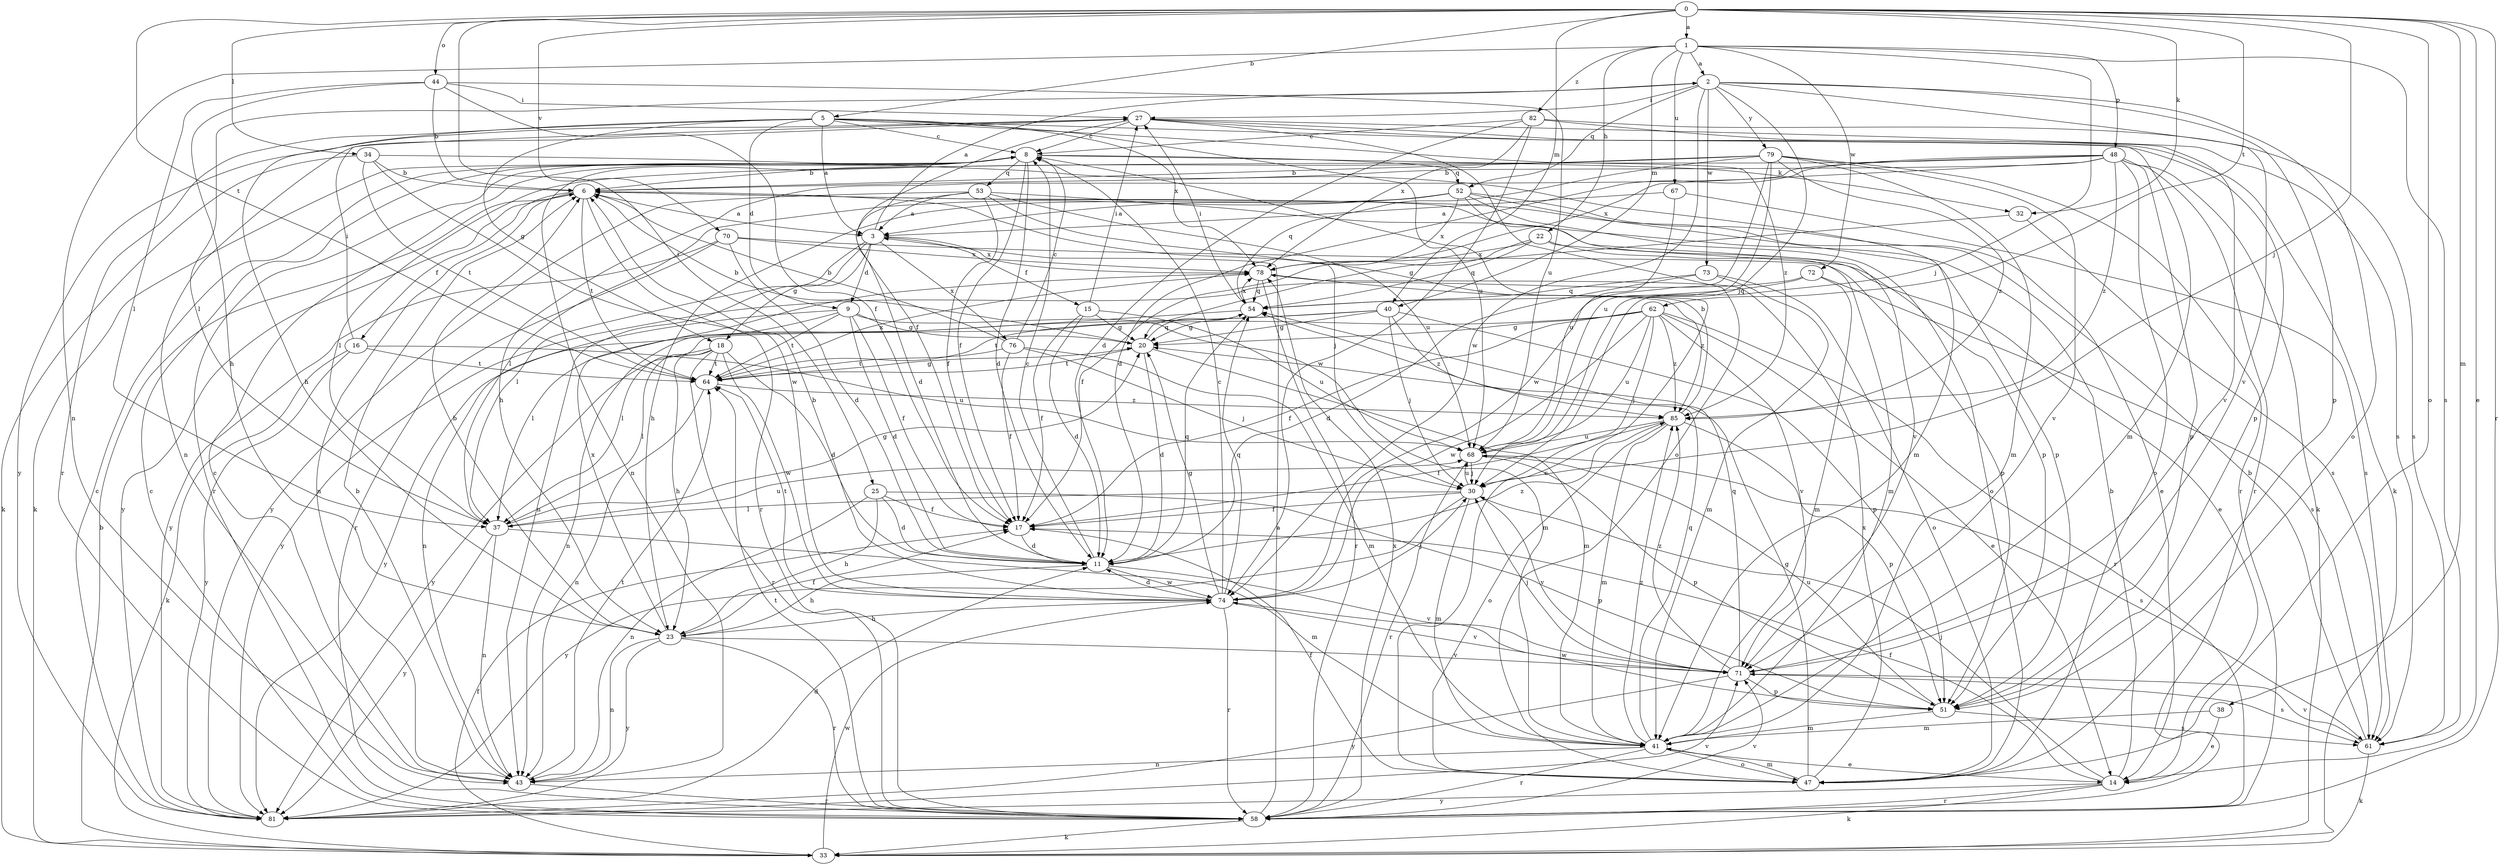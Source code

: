 strict digraph  {
0;
1;
2;
3;
5;
6;
8;
9;
11;
14;
15;
16;
17;
18;
20;
22;
23;
25;
27;
30;
32;
33;
34;
37;
38;
40;
41;
43;
44;
47;
48;
51;
52;
53;
54;
58;
61;
62;
64;
67;
68;
70;
71;
72;
73;
74;
76;
78;
79;
81;
82;
85;
0 -> 1  [label=a];
0 -> 5  [label=b];
0 -> 14  [label=e];
0 -> 25  [label=i];
0 -> 30  [label=j];
0 -> 32  [label=k];
0 -> 34  [label=l];
0 -> 38  [label=m];
0 -> 40  [label=m];
0 -> 44  [label=o];
0 -> 47  [label=o];
0 -> 58  [label=r];
0 -> 62  [label=t];
0 -> 64  [label=t];
0 -> 70  [label=v];
1 -> 2  [label=a];
1 -> 22  [label=h];
1 -> 30  [label=j];
1 -> 40  [label=m];
1 -> 43  [label=n];
1 -> 48  [label=p];
1 -> 61  [label=s];
1 -> 67  [label=u];
1 -> 72  [label=w];
1 -> 82  [label=z];
2 -> 27  [label=i];
2 -> 30  [label=j];
2 -> 37  [label=l];
2 -> 47  [label=o];
2 -> 51  [label=p];
2 -> 52  [label=q];
2 -> 71  [label=v];
2 -> 73  [label=w];
2 -> 74  [label=w];
2 -> 79  [label=y];
3 -> 2  [label=a];
3 -> 9  [label=d];
3 -> 15  [label=f];
3 -> 18  [label=g];
3 -> 37  [label=l];
3 -> 43  [label=n];
3 -> 76  [label=x];
3 -> 78  [label=x];
5 -> 3  [label=a];
5 -> 8  [label=c];
5 -> 9  [label=d];
5 -> 18  [label=g];
5 -> 23  [label=h];
5 -> 51  [label=p];
5 -> 58  [label=r];
5 -> 68  [label=u];
5 -> 78  [label=x];
5 -> 85  [label=z];
6 -> 3  [label=a];
6 -> 16  [label=f];
6 -> 43  [label=n];
6 -> 58  [label=r];
6 -> 64  [label=t];
6 -> 81  [label=y];
8 -> 6  [label=b];
8 -> 11  [label=d];
8 -> 17  [label=f];
8 -> 32  [label=k];
8 -> 33  [label=k];
8 -> 52  [label=q];
8 -> 53  [label=q];
8 -> 58  [label=r];
9 -> 11  [label=d];
9 -> 17  [label=f];
9 -> 20  [label=g];
9 -> 37  [label=l];
9 -> 41  [label=m];
9 -> 43  [label=n];
9 -> 64  [label=t];
11 -> 8  [label=c];
11 -> 23  [label=h];
11 -> 54  [label=q];
11 -> 71  [label=v];
11 -> 74  [label=w];
11 -> 85  [label=z];
14 -> 6  [label=b];
14 -> 17  [label=f];
14 -> 30  [label=j];
14 -> 33  [label=k];
14 -> 58  [label=r];
14 -> 81  [label=y];
15 -> 11  [label=d];
15 -> 17  [label=f];
15 -> 20  [label=g];
15 -> 27  [label=i];
15 -> 68  [label=u];
16 -> 27  [label=i];
16 -> 33  [label=k];
16 -> 64  [label=t];
16 -> 68  [label=u];
16 -> 81  [label=y];
17 -> 11  [label=d];
18 -> 11  [label=d];
18 -> 23  [label=h];
18 -> 37  [label=l];
18 -> 58  [label=r];
18 -> 64  [label=t];
18 -> 74  [label=w];
18 -> 81  [label=y];
20 -> 6  [label=b];
20 -> 11  [label=d];
20 -> 41  [label=m];
20 -> 54  [label=q];
20 -> 64  [label=t];
22 -> 14  [label=e];
22 -> 17  [label=f];
22 -> 41  [label=m];
22 -> 54  [label=q];
22 -> 78  [label=x];
23 -> 6  [label=b];
23 -> 17  [label=f];
23 -> 43  [label=n];
23 -> 58  [label=r];
23 -> 71  [label=v];
23 -> 78  [label=x];
23 -> 81  [label=y];
25 -> 11  [label=d];
25 -> 17  [label=f];
25 -> 23  [label=h];
25 -> 43  [label=n];
25 -> 51  [label=p];
27 -> 8  [label=c];
27 -> 17  [label=f];
27 -> 33  [label=k];
27 -> 41  [label=m];
27 -> 43  [label=n];
27 -> 47  [label=o];
27 -> 61  [label=s];
27 -> 81  [label=y];
30 -> 17  [label=f];
30 -> 37  [label=l];
30 -> 41  [label=m];
30 -> 68  [label=u];
30 -> 71  [label=v];
30 -> 81  [label=y];
32 -> 20  [label=g];
32 -> 61  [label=s];
33 -> 6  [label=b];
33 -> 17  [label=f];
33 -> 74  [label=w];
34 -> 6  [label=b];
34 -> 33  [label=k];
34 -> 41  [label=m];
34 -> 64  [label=t];
34 -> 74  [label=w];
37 -> 20  [label=g];
37 -> 41  [label=m];
37 -> 43  [label=n];
37 -> 68  [label=u];
37 -> 81  [label=y];
38 -> 14  [label=e];
38 -> 41  [label=m];
40 -> 20  [label=g];
40 -> 30  [label=j];
40 -> 51  [label=p];
40 -> 64  [label=t];
40 -> 81  [label=y];
40 -> 85  [label=z];
41 -> 14  [label=e];
41 -> 43  [label=n];
41 -> 47  [label=o];
41 -> 54  [label=q];
41 -> 58  [label=r];
41 -> 85  [label=z];
43 -> 6  [label=b];
43 -> 8  [label=c];
43 -> 58  [label=r];
43 -> 64  [label=t];
44 -> 6  [label=b];
44 -> 17  [label=f];
44 -> 23  [label=h];
44 -> 27  [label=i];
44 -> 37  [label=l];
44 -> 68  [label=u];
47 -> 8  [label=c];
47 -> 17  [label=f];
47 -> 20  [label=g];
47 -> 41  [label=m];
47 -> 78  [label=x];
48 -> 6  [label=b];
48 -> 11  [label=d];
48 -> 23  [label=h];
48 -> 33  [label=k];
48 -> 37  [label=l];
48 -> 47  [label=o];
48 -> 51  [label=p];
48 -> 58  [label=r];
48 -> 78  [label=x];
48 -> 85  [label=z];
51 -> 41  [label=m];
51 -> 61  [label=s];
51 -> 68  [label=u];
51 -> 74  [label=w];
52 -> 3  [label=a];
52 -> 14  [label=e];
52 -> 23  [label=h];
52 -> 37  [label=l];
52 -> 47  [label=o];
52 -> 51  [label=p];
52 -> 71  [label=v];
52 -> 78  [label=x];
53 -> 3  [label=a];
53 -> 11  [label=d];
53 -> 17  [label=f];
53 -> 30  [label=j];
53 -> 51  [label=p];
53 -> 68  [label=u];
53 -> 81  [label=y];
54 -> 20  [label=g];
54 -> 27  [label=i];
54 -> 43  [label=n];
54 -> 78  [label=x];
58 -> 3  [label=a];
58 -> 8  [label=c];
58 -> 33  [label=k];
58 -> 64  [label=t];
58 -> 71  [label=v];
58 -> 78  [label=x];
61 -> 6  [label=b];
61 -> 33  [label=k];
61 -> 71  [label=v];
62 -> 14  [label=e];
62 -> 17  [label=f];
62 -> 20  [label=g];
62 -> 30  [label=j];
62 -> 37  [label=l];
62 -> 58  [label=r];
62 -> 68  [label=u];
62 -> 71  [label=v];
62 -> 74  [label=w];
62 -> 85  [label=z];
64 -> 20  [label=g];
64 -> 43  [label=n];
64 -> 78  [label=x];
64 -> 85  [label=z];
67 -> 3  [label=a];
67 -> 61  [label=s];
67 -> 68  [label=u];
68 -> 30  [label=j];
68 -> 51  [label=p];
68 -> 58  [label=r];
68 -> 61  [label=s];
70 -> 11  [label=d];
70 -> 51  [label=p];
70 -> 58  [label=r];
70 -> 78  [label=x];
70 -> 81  [label=y];
71 -> 30  [label=j];
71 -> 51  [label=p];
71 -> 54  [label=q];
71 -> 61  [label=s];
71 -> 81  [label=y];
71 -> 85  [label=z];
72 -> 41  [label=m];
72 -> 54  [label=q];
72 -> 61  [label=s];
72 -> 81  [label=y];
73 -> 11  [label=d];
73 -> 41  [label=m];
73 -> 47  [label=o];
73 -> 54  [label=q];
74 -> 6  [label=b];
74 -> 8  [label=c];
74 -> 11  [label=d];
74 -> 20  [label=g];
74 -> 23  [label=h];
74 -> 30  [label=j];
74 -> 54  [label=q];
74 -> 58  [label=r];
74 -> 64  [label=t];
74 -> 71  [label=v];
76 -> 6  [label=b];
76 -> 8  [label=c];
76 -> 17  [label=f];
76 -> 30  [label=j];
76 -> 41  [label=m];
76 -> 64  [label=t];
78 -> 54  [label=q];
78 -> 58  [label=r];
78 -> 85  [label=z];
79 -> 6  [label=b];
79 -> 41  [label=m];
79 -> 43  [label=n];
79 -> 54  [label=q];
79 -> 58  [label=r];
79 -> 68  [label=u];
79 -> 71  [label=v];
79 -> 74  [label=w];
79 -> 85  [label=z];
81 -> 8  [label=c];
81 -> 11  [label=d];
81 -> 71  [label=v];
82 -> 8  [label=c];
82 -> 11  [label=d];
82 -> 61  [label=s];
82 -> 71  [label=v];
82 -> 74  [label=w];
82 -> 78  [label=x];
85 -> 6  [label=b];
85 -> 17  [label=f];
85 -> 41  [label=m];
85 -> 47  [label=o];
85 -> 51  [label=p];
85 -> 68  [label=u];
}
